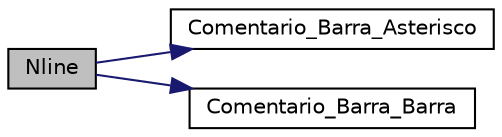 digraph "Nline"
{
 // INTERACTIVE_SVG=YES
  edge [fontname="Helvetica",fontsize="10",labelfontname="Helvetica",labelfontsize="10"];
  node [fontname="Helvetica",fontsize="10",shape=record];
  rankdir="LR";
  Node10 [label="Nline",height=0.2,width=0.4,color="black", fillcolor="grey75", style="filled", fontcolor="black"];
  Node10 -> Node11 [color="midnightblue",fontsize="10",style="solid",fontname="Helvetica"];
  Node11 [label="Comentario_Barra_Asterisco",height=0.2,width=0.4,color="black", fillcolor="white", style="filled",URL="$db/d38/_nlinhas_8c.html#a16a4441ab8c064ded2d658a4c99e7338"];
  Node10 -> Node12 [color="midnightblue",fontsize="10",style="solid",fontname="Helvetica"];
  Node12 [label="Comentario_Barra_Barra",height=0.2,width=0.4,color="black", fillcolor="white", style="filled",URL="$db/d38/_nlinhas_8c.html#ab6bc309d3732969d650d4cb5ad2a58eb"];
}
